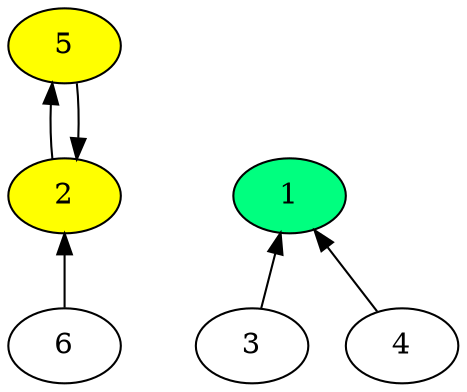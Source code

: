 digraph time_source_tree {
  rankdir="BT";
  "2" -> "5";
  "3" -> "1";
  "4" -> "1";
  "5" -> "2";
  "6" -> "2";
  "1" [fillcolor="yellow" style="filled"];
  "2" [fillcolor="yellow" style="filled"];
  "5" [fillcolor="yellow" style="filled"];
  "1" [rank="source" fillcolor="#00FF7F" style="filled"];
}

